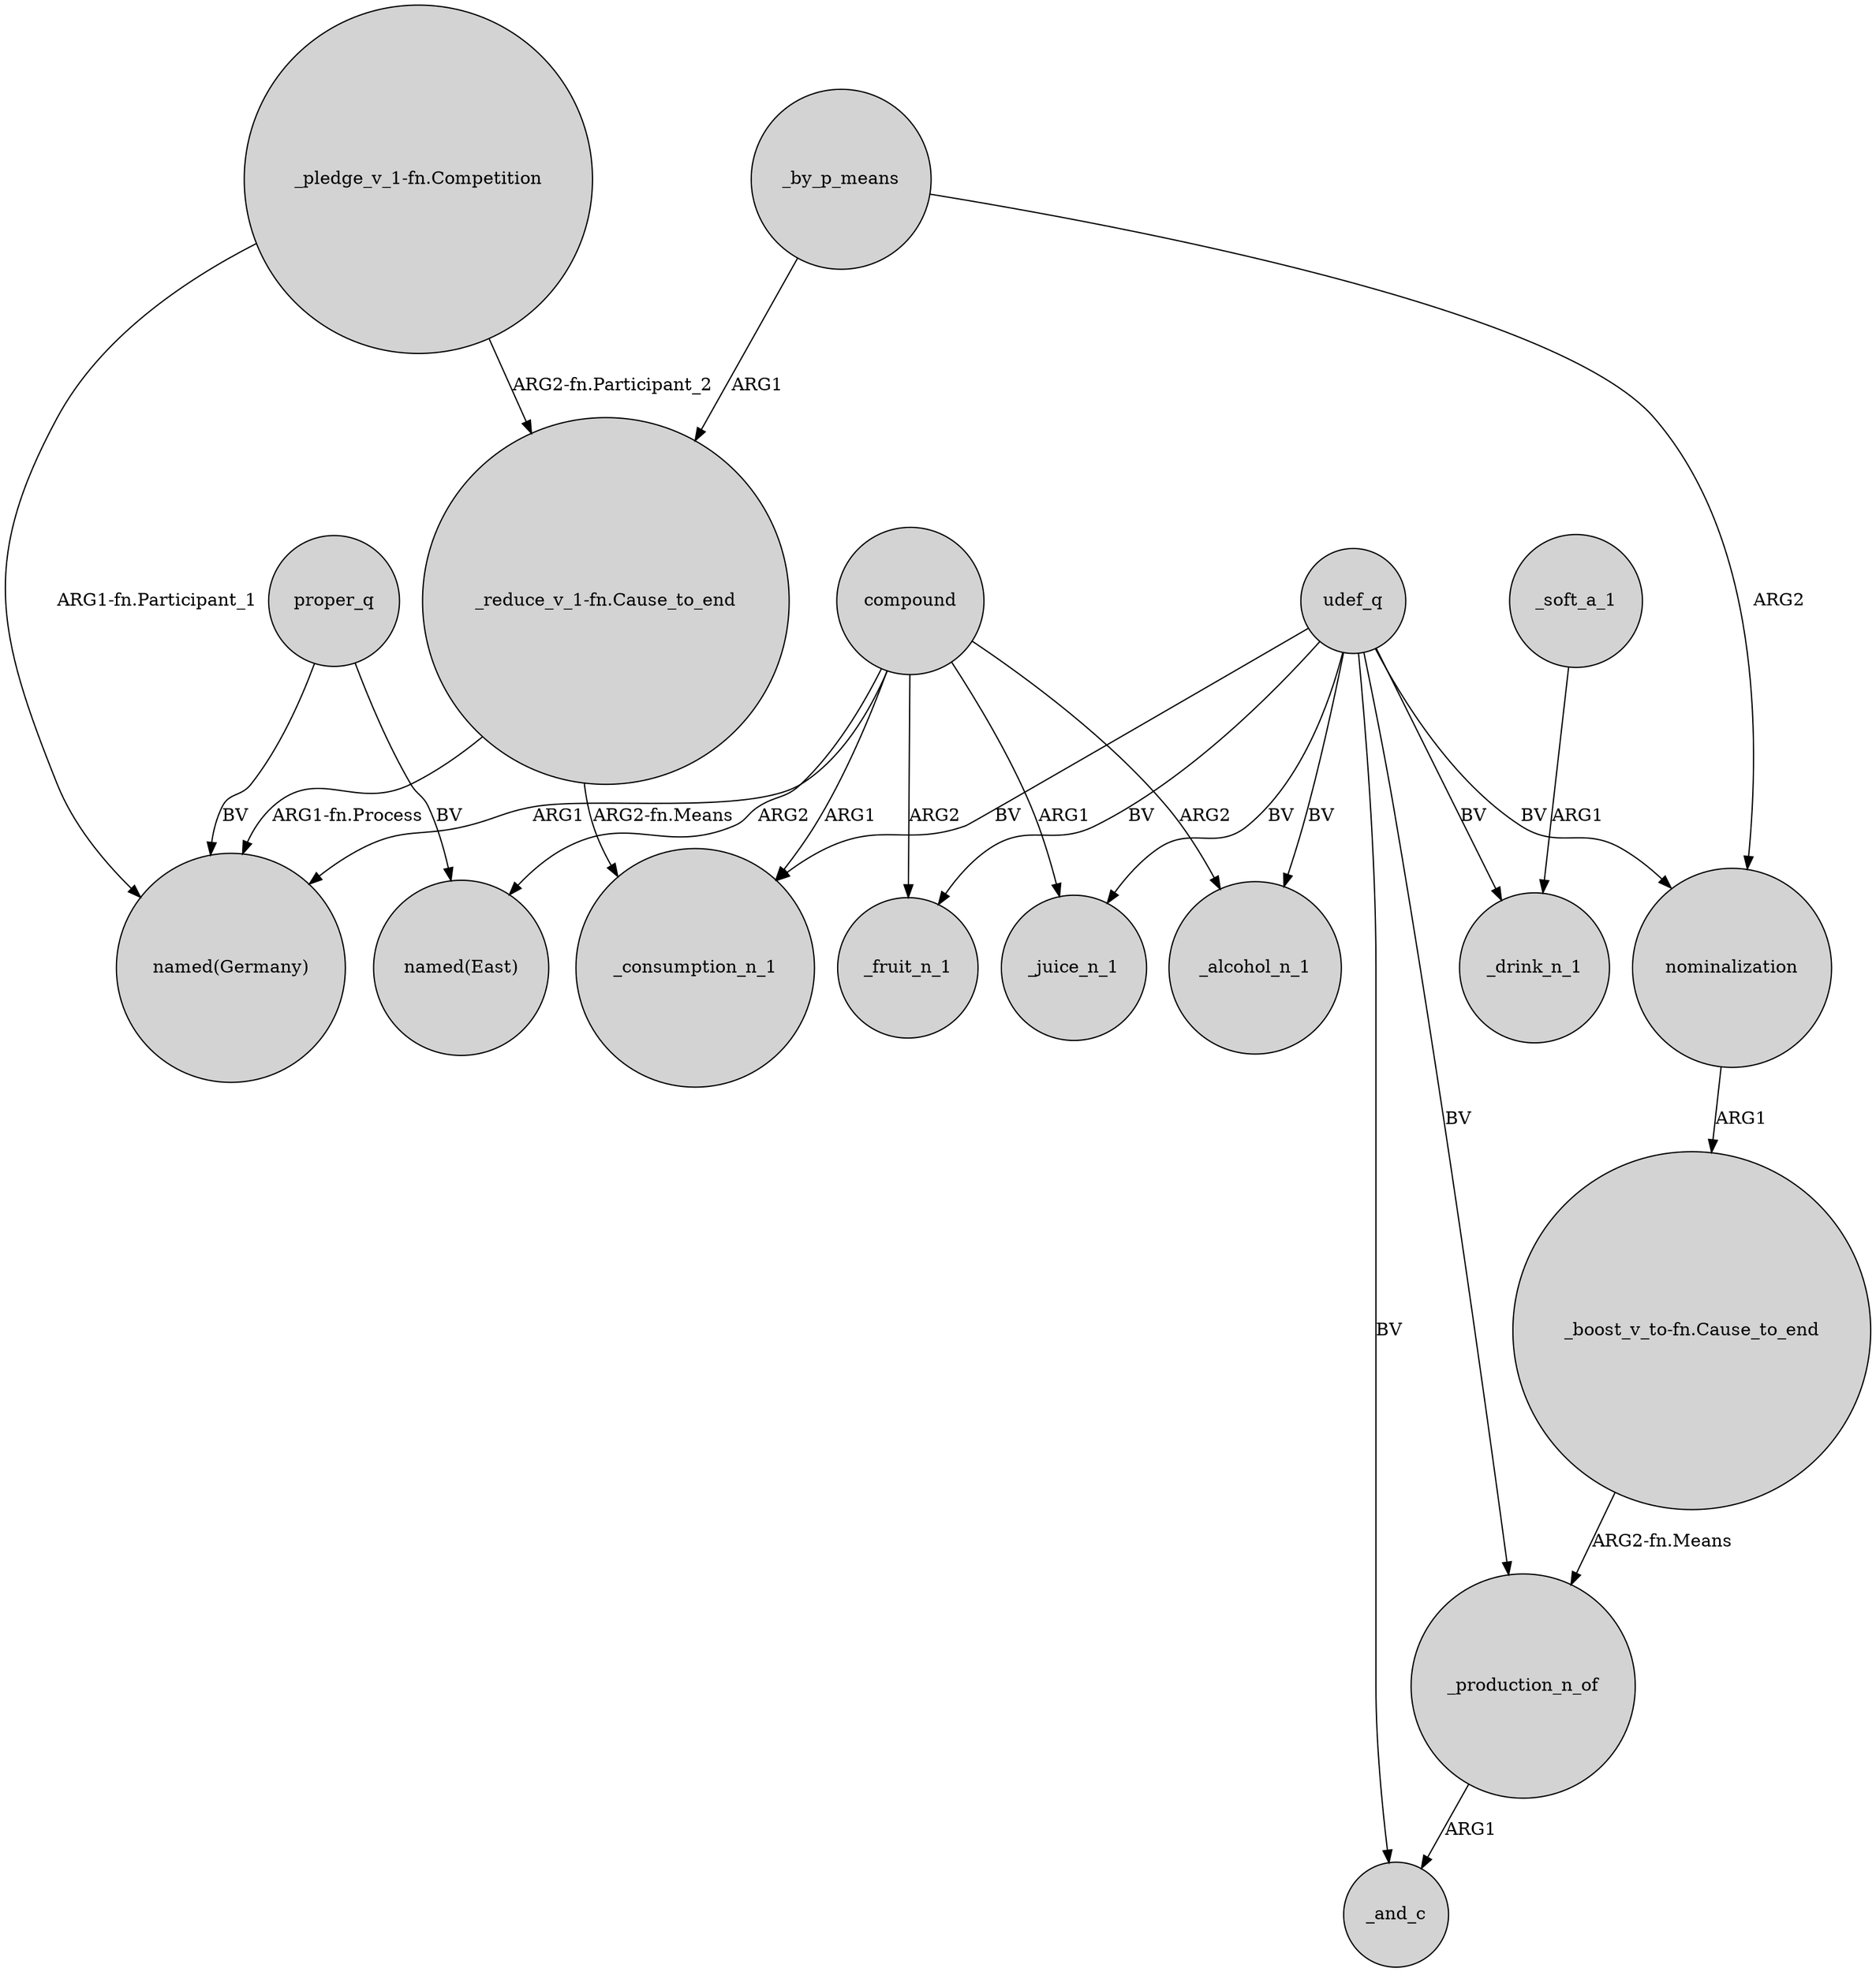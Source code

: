 digraph {
	node [shape=circle style=filled]
	udef_q -> _alcohol_n_1 [label=BV]
	compound -> "named(East)" [label=ARG2]
	"_reduce_v_1-fn.Cause_to_end" -> "named(Germany)" [label="ARG1-fn.Process"]
	"_boost_v_to-fn.Cause_to_end" -> _production_n_of [label="ARG2-fn.Means"]
	_by_p_means -> "_reduce_v_1-fn.Cause_to_end" [label=ARG1]
	compound -> _alcohol_n_1 [label=ARG2]
	udef_q -> nominalization [label=BV]
	udef_q -> _drink_n_1 [label=BV]
	compound -> _juice_n_1 [label=ARG1]
	udef_q -> _and_c [label=BV]
	proper_q -> "named(East)" [label=BV]
	udef_q -> _consumption_n_1 [label=BV]
	compound -> _consumption_n_1 [label=ARG1]
	compound -> _fruit_n_1 [label=ARG2]
	_production_n_of -> _and_c [label=ARG1]
	udef_q -> _juice_n_1 [label=BV]
	compound -> "named(Germany)" [label=ARG1]
	_by_p_means -> nominalization [label=ARG2]
	"_reduce_v_1-fn.Cause_to_end" -> _consumption_n_1 [label="ARG2-fn.Means"]
	"_pledge_v_1-fn.Competition" -> "_reduce_v_1-fn.Cause_to_end" [label="ARG2-fn.Participant_2"]
	udef_q -> _fruit_n_1 [label=BV]
	nominalization -> "_boost_v_to-fn.Cause_to_end" [label=ARG1]
	"_pledge_v_1-fn.Competition" -> "named(Germany)" [label="ARG1-fn.Participant_1"]
	_soft_a_1 -> _drink_n_1 [label=ARG1]
	udef_q -> _production_n_of [label=BV]
	proper_q -> "named(Germany)" [label=BV]
}
